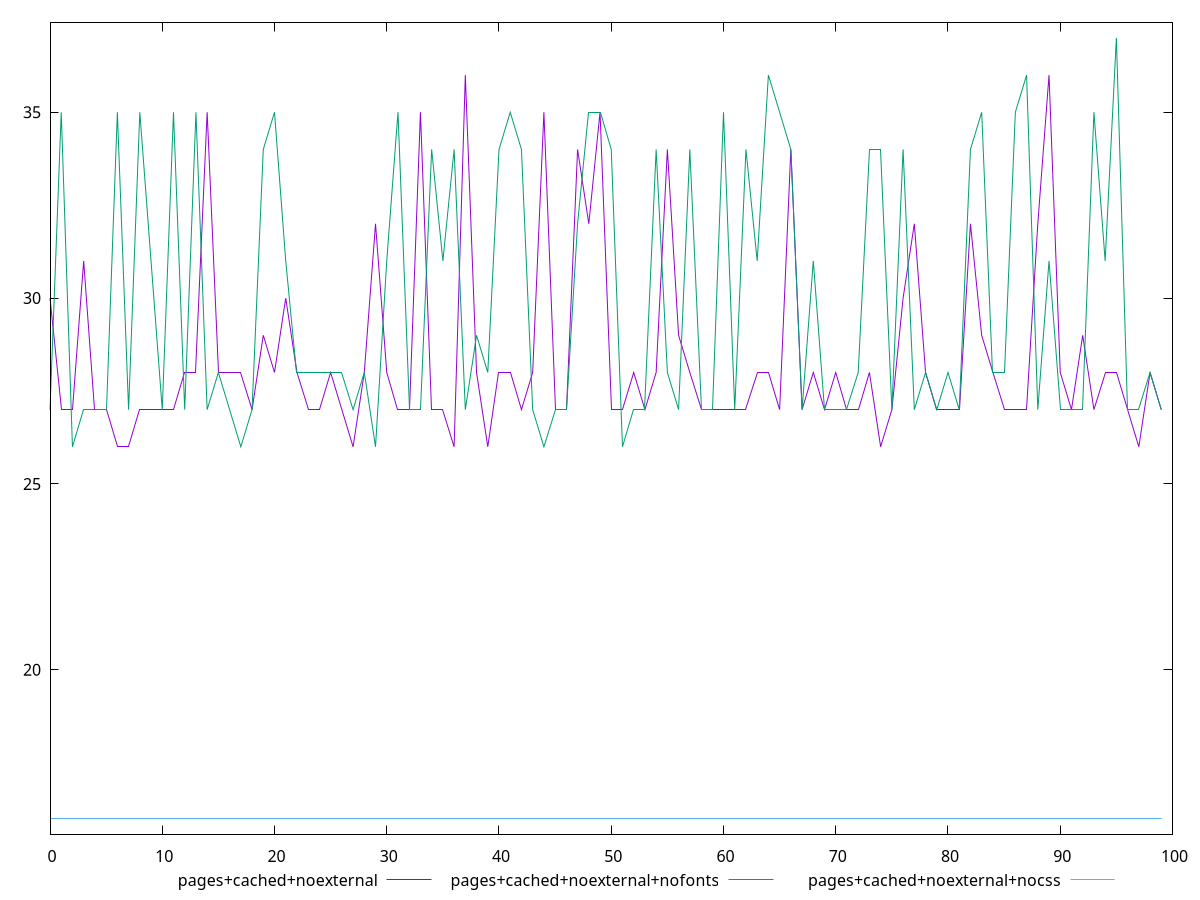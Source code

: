$_pagesCachedNoexternal <<EOF
30
27
27
31
27
27
26
26
27
27
27
27
28
28
35
28
28
28
27
29
28
30
28
27
27
28
27
26
28
32
28
27
27
35
27
27
26
36
28
26
28
28
27
28
35
27
27
34
32
35
27
27
28
27
28
34
29
28
27
27
27
27
27
28
28
27
34
27
28
27
28
27
27
28
26
27
30
32
28
27
27
27
32
29
28
27
27
27
32
36
28
27
29
27
28
28
27
26
28
27
EOF
$_pagesCachedNoexternalNofonts <<EOF
27
35
26
27
27
27
35
27
35
31
27
35
27
35
27
28
27
26
27
34
35
31
28
28
28
28
28
27
28
26
31
35
27
27
34
31
34
27
29
28
34
35
34
27
26
27
27
32
35
35
34
26
27
27
34
28
27
34
27
27
35
27
34
31
36
35
34
27
31
27
27
27
28
34
34
27
34
27
28
27
28
27
34
35
28
28
35
36
27
31
27
27
27
35
31
37
27
27
28
27
EOF
$_pagesCachedNoexternalNocss <<EOF
16
16
16
16
16
16
16
16
16
16
16
16
16
16
16
16
16
16
16
16
16
16
16
16
16
16
16
16
16
16
16
16
16
16
16
16
16
16
16
16
16
16
16
16
16
16
16
16
16
16
16
16
16
16
16
16
16
16
16
16
16
16
16
16
16
16
16
16
16
16
16
16
16
16
16
16
16
16
16
16
16
16
16
16
16
16
16
16
16
16
16
16
16
16
16
16
16
16
16
16
EOF
set key outside below
set terminal pngcairo
set output "report_00006_2020-11-02T20-21-41.718Z/max-potential-fid/max-potential-fid_pages+cached+noexternal_pages+cached+noexternal+nofonts_pages+cached+noexternal+nocss.png"
set yrange [15.58:37.42]
plot $_pagesCachedNoexternal title "pages+cached+noexternal" with line ,$_pagesCachedNoexternalNofonts title "pages+cached+noexternal+nofonts" with line ,$_pagesCachedNoexternalNocss title "pages+cached+noexternal+nocss" with line ,